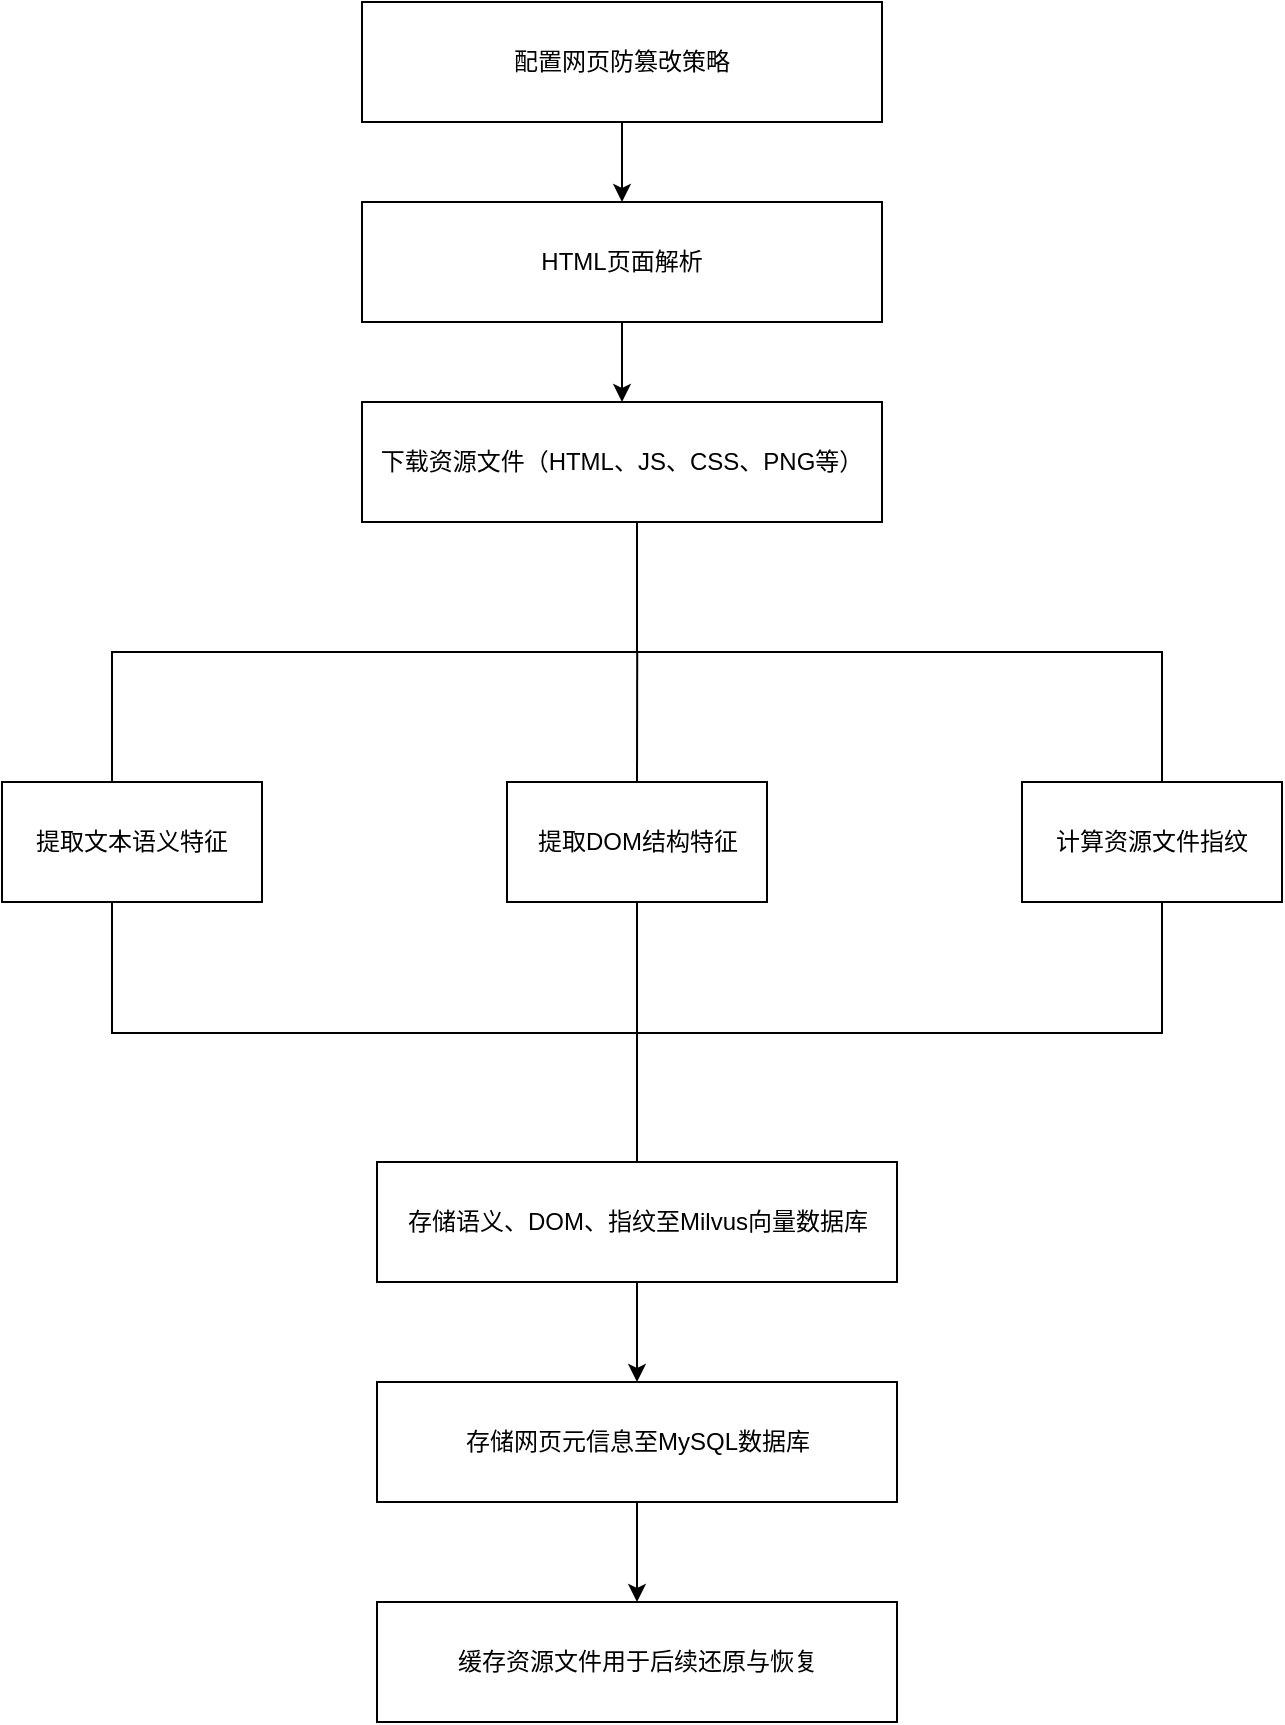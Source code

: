 <mxfile version="27.0.5">
  <diagram name="第 1 页" id="HjoFhgmBL_wtCJx5Wjd0">
    <mxGraphModel dx="1178" dy="707" grid="1" gridSize="10" guides="1" tooltips="1" connect="1" arrows="1" fold="1" page="1" pageScale="1" pageWidth="1200" pageHeight="1920" math="0" shadow="0">
      <root>
        <mxCell id="0" />
        <mxCell id="1" parent="0" />
        <mxCell id="k512X_VNwZL5-KmuskAI-3" style="edgeStyle=orthogonalEdgeStyle;rounded=0;orthogonalLoop=1;jettySize=auto;html=1;exitX=0.5;exitY=1;exitDx=0;exitDy=0;entryX=0.5;entryY=0;entryDx=0;entryDy=0;" edge="1" parent="1" source="k512X_VNwZL5-KmuskAI-1" target="k512X_VNwZL5-KmuskAI-2">
          <mxGeometry relative="1" as="geometry" />
        </mxCell>
        <mxCell id="k512X_VNwZL5-KmuskAI-1" value="配置网页防篡改策略" style="rounded=0;whiteSpace=wrap;html=1;" vertex="1" parent="1">
          <mxGeometry x="360" y="30" width="260" height="60" as="geometry" />
        </mxCell>
        <mxCell id="k512X_VNwZL5-KmuskAI-5" style="edgeStyle=orthogonalEdgeStyle;rounded=0;orthogonalLoop=1;jettySize=auto;html=1;exitX=0.5;exitY=1;exitDx=0;exitDy=0;" edge="1" parent="1" source="k512X_VNwZL5-KmuskAI-2" target="k512X_VNwZL5-KmuskAI-4">
          <mxGeometry relative="1" as="geometry" />
        </mxCell>
        <mxCell id="k512X_VNwZL5-KmuskAI-2" value="HTML页面解析" style="rounded=0;whiteSpace=wrap;html=1;" vertex="1" parent="1">
          <mxGeometry x="360" y="130" width="260" height="60" as="geometry" />
        </mxCell>
        <mxCell id="k512X_VNwZL5-KmuskAI-4" value="下载资源文件（HTML、JS、CSS、PNG等）" style="rounded=0;whiteSpace=wrap;html=1;" vertex="1" parent="1">
          <mxGeometry x="360" y="230" width="260" height="60" as="geometry" />
        </mxCell>
        <mxCell id="k512X_VNwZL5-KmuskAI-8" value="" style="strokeWidth=1;html=1;shape=mxgraph.flowchart.annotation_2;align=left;labelPosition=right;pointerEvents=1;direction=south;strokeColor=default;points=[[0,0.5,0,0,0],[0.5,0,0,0,0],[0.5,1,0,0,0],[1,0,0,0,0],[1,0.5,0,0,0],[1,1,0,0,0]];" vertex="1" parent="1">
          <mxGeometry x="235" y="290" width="525" height="130" as="geometry" />
        </mxCell>
        <mxCell id="k512X_VNwZL5-KmuskAI-12" value="提取DOM结构特征" style="rounded=0;whiteSpace=wrap;html=1;" vertex="1" parent="1">
          <mxGeometry x="432.5" y="420" width="130" height="60" as="geometry" />
        </mxCell>
        <mxCell id="k512X_VNwZL5-KmuskAI-19" value="提取文本语义特征" style="rounded=0;whiteSpace=wrap;html=1;" vertex="1" parent="1">
          <mxGeometry x="180" y="420" width="130" height="60" as="geometry" />
        </mxCell>
        <mxCell id="k512X_VNwZL5-KmuskAI-20" value="计算资源文件指纹" style="rounded=0;whiteSpace=wrap;html=1;" vertex="1" parent="1">
          <mxGeometry x="690" y="420" width="130" height="60" as="geometry" />
        </mxCell>
        <mxCell id="k512X_VNwZL5-KmuskAI-23" value="" style="endArrow=none;html=1;rounded=0;entryX=0.522;entryY=0.496;entryDx=0;entryDy=0;entryPerimeter=0;exitX=1;exitY=0.5;exitDx=0;exitDy=0;exitPerimeter=0;" edge="1" parent="1" source="k512X_VNwZL5-KmuskAI-8">
          <mxGeometry width="50" height="50" relative="1" as="geometry">
            <mxPoint x="498" y="417" as="sourcePoint" />
            <mxPoint x="497.6" y="354.86" as="targetPoint" />
            <Array as="points" />
          </mxGeometry>
        </mxCell>
        <mxCell id="k512X_VNwZL5-KmuskAI-24" value="" style="strokeWidth=1;html=1;shape=mxgraph.flowchart.annotation_2;align=left;labelPosition=right;pointerEvents=1;direction=north;strokeColor=default;points=[[0,0.5,0,0,0],[0.5,0,0,0,0],[0.5,0.5,0,0,0],[0.5,1,0,0,0],[1,0,0,0,0],[1,0.5,0,0,0],[1,1,0,0,0]];" vertex="1" parent="1">
          <mxGeometry x="235" y="480" width="525" height="131" as="geometry" />
        </mxCell>
        <mxCell id="k512X_VNwZL5-KmuskAI-29" style="edgeStyle=orthogonalEdgeStyle;rounded=0;orthogonalLoop=1;jettySize=auto;html=1;exitX=0.5;exitY=1;exitDx=0;exitDy=0;" edge="1" parent="1" source="k512X_VNwZL5-KmuskAI-27" target="k512X_VNwZL5-KmuskAI-28">
          <mxGeometry relative="1" as="geometry" />
        </mxCell>
        <mxCell id="k512X_VNwZL5-KmuskAI-27" value="存储语义、DOM、指纹至Milvus向量数据库" style="rounded=0;whiteSpace=wrap;html=1;" vertex="1" parent="1">
          <mxGeometry x="367.5" y="610" width="260" height="60" as="geometry" />
        </mxCell>
        <mxCell id="k512X_VNwZL5-KmuskAI-31" value="" style="edgeStyle=orthogonalEdgeStyle;rounded=0;orthogonalLoop=1;jettySize=auto;html=1;" edge="1" parent="1" source="k512X_VNwZL5-KmuskAI-28" target="k512X_VNwZL5-KmuskAI-30">
          <mxGeometry relative="1" as="geometry" />
        </mxCell>
        <mxCell id="k512X_VNwZL5-KmuskAI-28" value="存储网页元信息至MySQL数据库" style="rounded=0;whiteSpace=wrap;html=1;" vertex="1" parent="1">
          <mxGeometry x="367.5" y="720" width="260" height="60" as="geometry" />
        </mxCell>
        <mxCell id="k512X_VNwZL5-KmuskAI-30" value="缓存资源文件用于后续还原与恢复" style="rounded=0;whiteSpace=wrap;html=1;" vertex="1" parent="1">
          <mxGeometry x="367.5" y="830" width="260" height="60" as="geometry" />
        </mxCell>
        <mxCell id="k512X_VNwZL5-KmuskAI-41" value="" style="endArrow=none;html=1;rounded=0;entryX=1;entryY=0.5;entryDx=0;entryDy=0;entryPerimeter=0;exitX=0.5;exitY=0.5;exitDx=0;exitDy=0;exitPerimeter=0;" edge="1" parent="1" source="k512X_VNwZL5-KmuskAI-24" target="k512X_VNwZL5-KmuskAI-24">
          <mxGeometry width="50" height="50" relative="1" as="geometry">
            <mxPoint x="410" y="600" as="sourcePoint" />
            <mxPoint x="460" y="550" as="targetPoint" />
          </mxGeometry>
        </mxCell>
      </root>
    </mxGraphModel>
  </diagram>
</mxfile>
